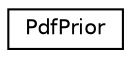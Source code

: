 digraph "Graphical Class Hierarchy"
{
  edge [fontname="Helvetica",fontsize="10",labelfontname="Helvetica",labelfontsize="10"];
  node [fontname="Helvetica",fontsize="10",shape=record];
  rankdir="LR";
  Node0 [label="PdfPrior",height=0.2,width=0.4,color="black", fillcolor="white", style="filled",URL="$classkaldi_1_1nnet1_1_1PdfPrior.html"];
}
